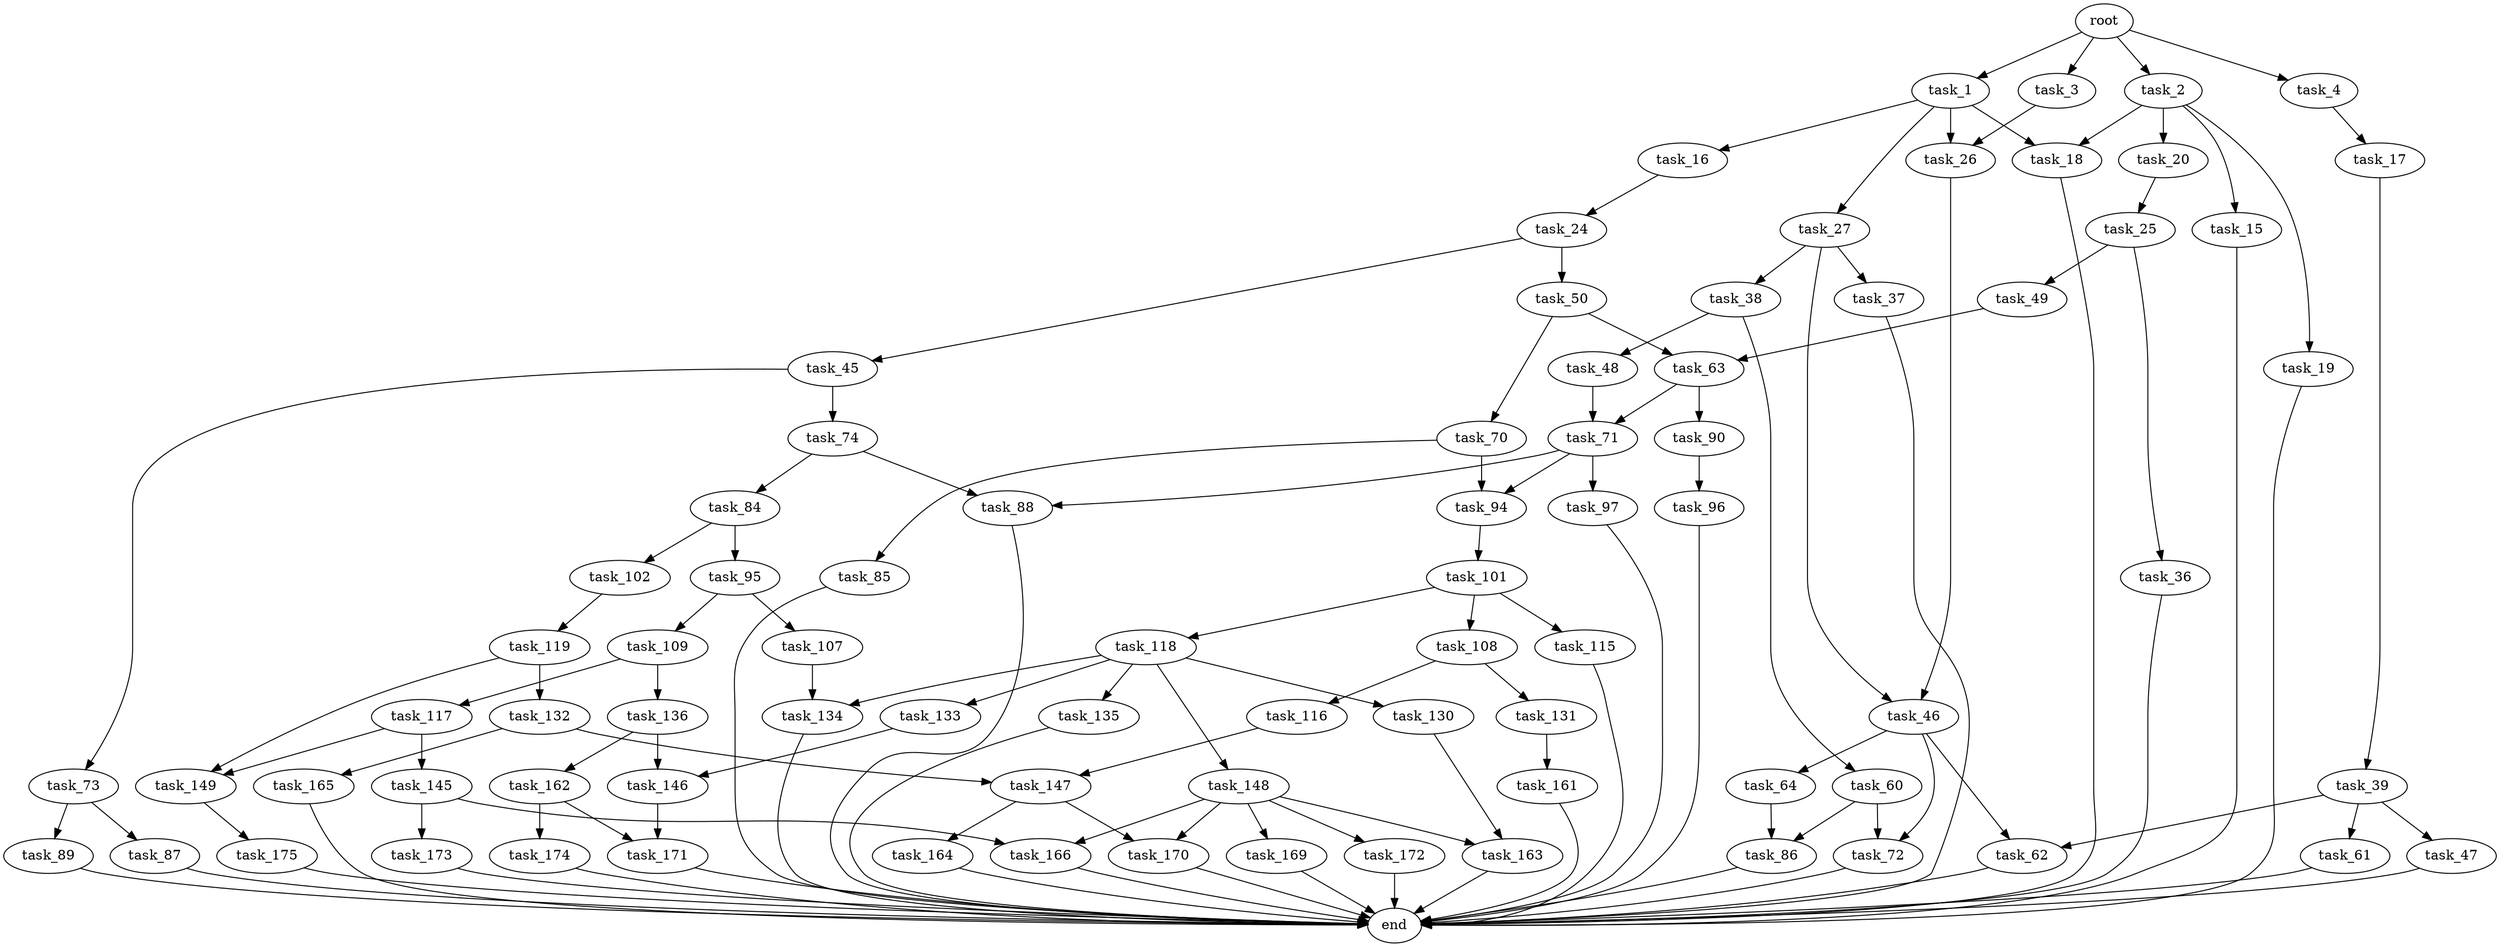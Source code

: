 digraph G {
  root [size="0.000000"];
  task_1 [size="5677331005.000000"];
  task_2 [size="544515247947.000000"];
  task_3 [size="14973815516.000000"];
  task_4 [size="21182077561.000000"];
  task_15 [size="210861157020.000000"];
  task_16 [size="79690812325.000000"];
  task_17 [size="837479241506.000000"];
  task_18 [size="782757789696.000000"];
  task_19 [size="28991029248.000000"];
  task_20 [size="28477974573.000000"];
  task_24 [size="25456933185.000000"];
  task_25 [size="9002705705.000000"];
  task_26 [size="55693760105.000000"];
  task_27 [size="14957614873.000000"];
  task_36 [size="15702449101.000000"];
  task_37 [size="12233972805.000000"];
  task_38 [size="3090452267.000000"];
  task_39 [size="73690836215.000000"];
  task_45 [size="307688271453.000000"];
  task_46 [size="196781796170.000000"];
  task_47 [size="4094575913.000000"];
  task_48 [size="390412256.000000"];
  task_49 [size="231928233984.000000"];
  task_50 [size="23416741360.000000"];
  task_60 [size="368293445632.000000"];
  task_61 [size="31300420569.000000"];
  task_62 [size="782757789696.000000"];
  task_63 [size="7258203758.000000"];
  task_64 [size="541781668638.000000"];
  task_70 [size="97280676466.000000"];
  task_71 [size="549755813888.000000"];
  task_72 [size="68719476736.000000"];
  task_73 [size="4661760528.000000"];
  task_74 [size="68719476736.000000"];
  task_84 [size="782757789696.000000"];
  task_85 [size="4373026977.000000"];
  task_86 [size="3545772506.000000"];
  task_87 [size="368293445632.000000"];
  task_88 [size="195304970188.000000"];
  task_89 [size="782757789696.000000"];
  task_90 [size="8672751360.000000"];
  task_94 [size="11745989188.000000"];
  task_95 [size="28991029248.000000"];
  task_96 [size="43097960774.000000"];
  task_97 [size="2969457114.000000"];
  task_101 [size="9362611885.000000"];
  task_102 [size="245790767650.000000"];
  task_107 [size="23791344159.000000"];
  task_108 [size="108217970185.000000"];
  task_109 [size="134217728000.000000"];
  task_115 [size="170991805373.000000"];
  task_116 [size="28991029248.000000"];
  task_117 [size="878096921385.000000"];
  task_118 [size="9873955386.000000"];
  task_119 [size="68719476736.000000"];
  task_130 [size="31396082512.000000"];
  task_131 [size="360140094540.000000"];
  task_132 [size="782757789696.000000"];
  task_133 [size="8589934592.000000"];
  task_134 [size="1073741824000.000000"];
  task_135 [size="2032548498.000000"];
  task_136 [size="782757789696.000000"];
  task_145 [size="28991029248.000000"];
  task_146 [size="12160801976.000000"];
  task_147 [size="134217728000.000000"];
  task_148 [size="549755813888.000000"];
  task_149 [size="44144118868.000000"];
  task_161 [size="782757789696.000000"];
  task_162 [size="20417882814.000000"];
  task_163 [size="28960655886.000000"];
  task_164 [size="1895572510.000000"];
  task_165 [size="368293445632.000000"];
  task_166 [size="549755813888.000000"];
  task_169 [size="903063521.000000"];
  task_170 [size="368293445632.000000"];
  task_171 [size="782757789696.000000"];
  task_172 [size="75110769473.000000"];
  task_173 [size="357171910310.000000"];
  task_174 [size="231928233984.000000"];
  task_175 [size="458438702029.000000"];
  end [size="0.000000"];

  root -> task_1 [size="1.000000"];
  root -> task_2 [size="1.000000"];
  root -> task_3 [size="1.000000"];
  root -> task_4 [size="1.000000"];
  task_1 -> task_16 [size="411041792.000000"];
  task_1 -> task_18 [size="411041792.000000"];
  task_1 -> task_26 [size="411041792.000000"];
  task_1 -> task_27 [size="411041792.000000"];
  task_2 -> task_15 [size="536870912.000000"];
  task_2 -> task_18 [size="536870912.000000"];
  task_2 -> task_19 [size="536870912.000000"];
  task_2 -> task_20 [size="536870912.000000"];
  task_3 -> task_26 [size="301989888.000000"];
  task_4 -> task_17 [size="838860800.000000"];
  task_15 -> end [size="1.000000"];
  task_16 -> task_24 [size="134217728.000000"];
  task_17 -> task_39 [size="536870912.000000"];
  task_18 -> end [size="1.000000"];
  task_19 -> end [size="1.000000"];
  task_20 -> task_25 [size="33554432.000000"];
  task_24 -> task_45 [size="75497472.000000"];
  task_24 -> task_50 [size="75497472.000000"];
  task_25 -> task_36 [size="679477248.000000"];
  task_25 -> task_49 [size="679477248.000000"];
  task_26 -> task_46 [size="209715200.000000"];
  task_27 -> task_37 [size="33554432.000000"];
  task_27 -> task_38 [size="33554432.000000"];
  task_27 -> task_46 [size="33554432.000000"];
  task_36 -> end [size="1.000000"];
  task_37 -> end [size="1.000000"];
  task_38 -> task_48 [size="75497472.000000"];
  task_38 -> task_60 [size="75497472.000000"];
  task_39 -> task_47 [size="209715200.000000"];
  task_39 -> task_61 [size="209715200.000000"];
  task_39 -> task_62 [size="209715200.000000"];
  task_45 -> task_73 [size="536870912.000000"];
  task_45 -> task_74 [size="536870912.000000"];
  task_46 -> task_62 [size="679477248.000000"];
  task_46 -> task_64 [size="679477248.000000"];
  task_46 -> task_72 [size="679477248.000000"];
  task_47 -> end [size="1.000000"];
  task_48 -> task_71 [size="33554432.000000"];
  task_49 -> task_63 [size="301989888.000000"];
  task_50 -> task_63 [size="838860800.000000"];
  task_50 -> task_70 [size="838860800.000000"];
  task_60 -> task_72 [size="411041792.000000"];
  task_60 -> task_86 [size="411041792.000000"];
  task_61 -> end [size="1.000000"];
  task_62 -> end [size="1.000000"];
  task_63 -> task_71 [size="411041792.000000"];
  task_63 -> task_90 [size="411041792.000000"];
  task_64 -> task_86 [size="536870912.000000"];
  task_70 -> task_85 [size="75497472.000000"];
  task_70 -> task_94 [size="75497472.000000"];
  task_71 -> task_88 [size="536870912.000000"];
  task_71 -> task_94 [size="536870912.000000"];
  task_71 -> task_97 [size="536870912.000000"];
  task_72 -> end [size="1.000000"];
  task_73 -> task_87 [size="75497472.000000"];
  task_73 -> task_89 [size="75497472.000000"];
  task_74 -> task_84 [size="134217728.000000"];
  task_74 -> task_88 [size="134217728.000000"];
  task_84 -> task_95 [size="679477248.000000"];
  task_84 -> task_102 [size="679477248.000000"];
  task_85 -> end [size="1.000000"];
  task_86 -> end [size="1.000000"];
  task_87 -> end [size="1.000000"];
  task_88 -> end [size="1.000000"];
  task_89 -> end [size="1.000000"];
  task_90 -> task_96 [size="411041792.000000"];
  task_94 -> task_101 [size="33554432.000000"];
  task_95 -> task_107 [size="75497472.000000"];
  task_95 -> task_109 [size="75497472.000000"];
  task_96 -> end [size="1.000000"];
  task_97 -> end [size="1.000000"];
  task_101 -> task_108 [size="301989888.000000"];
  task_101 -> task_115 [size="301989888.000000"];
  task_101 -> task_118 [size="301989888.000000"];
  task_102 -> task_119 [size="838860800.000000"];
  task_107 -> task_134 [size="679477248.000000"];
  task_108 -> task_116 [size="134217728.000000"];
  task_108 -> task_131 [size="134217728.000000"];
  task_109 -> task_117 [size="209715200.000000"];
  task_109 -> task_136 [size="209715200.000000"];
  task_115 -> end [size="1.000000"];
  task_116 -> task_147 [size="75497472.000000"];
  task_117 -> task_145 [size="838860800.000000"];
  task_117 -> task_149 [size="838860800.000000"];
  task_118 -> task_130 [size="209715200.000000"];
  task_118 -> task_133 [size="209715200.000000"];
  task_118 -> task_134 [size="209715200.000000"];
  task_118 -> task_135 [size="209715200.000000"];
  task_118 -> task_148 [size="209715200.000000"];
  task_119 -> task_132 [size="134217728.000000"];
  task_119 -> task_149 [size="134217728.000000"];
  task_130 -> task_163 [size="536870912.000000"];
  task_131 -> task_161 [size="301989888.000000"];
  task_132 -> task_147 [size="679477248.000000"];
  task_132 -> task_165 [size="679477248.000000"];
  task_133 -> task_146 [size="33554432.000000"];
  task_134 -> end [size="1.000000"];
  task_135 -> end [size="1.000000"];
  task_136 -> task_146 [size="679477248.000000"];
  task_136 -> task_162 [size="679477248.000000"];
  task_145 -> task_166 [size="75497472.000000"];
  task_145 -> task_173 [size="75497472.000000"];
  task_146 -> task_171 [size="838860800.000000"];
  task_147 -> task_164 [size="209715200.000000"];
  task_147 -> task_170 [size="209715200.000000"];
  task_148 -> task_163 [size="536870912.000000"];
  task_148 -> task_166 [size="536870912.000000"];
  task_148 -> task_169 [size="536870912.000000"];
  task_148 -> task_170 [size="536870912.000000"];
  task_148 -> task_172 [size="536870912.000000"];
  task_149 -> task_175 [size="838860800.000000"];
  task_161 -> end [size="1.000000"];
  task_162 -> task_171 [size="536870912.000000"];
  task_162 -> task_174 [size="536870912.000000"];
  task_163 -> end [size="1.000000"];
  task_164 -> end [size="1.000000"];
  task_165 -> end [size="1.000000"];
  task_166 -> end [size="1.000000"];
  task_169 -> end [size="1.000000"];
  task_170 -> end [size="1.000000"];
  task_171 -> end [size="1.000000"];
  task_172 -> end [size="1.000000"];
  task_173 -> end [size="1.000000"];
  task_174 -> end [size="1.000000"];
  task_175 -> end [size="1.000000"];
}
